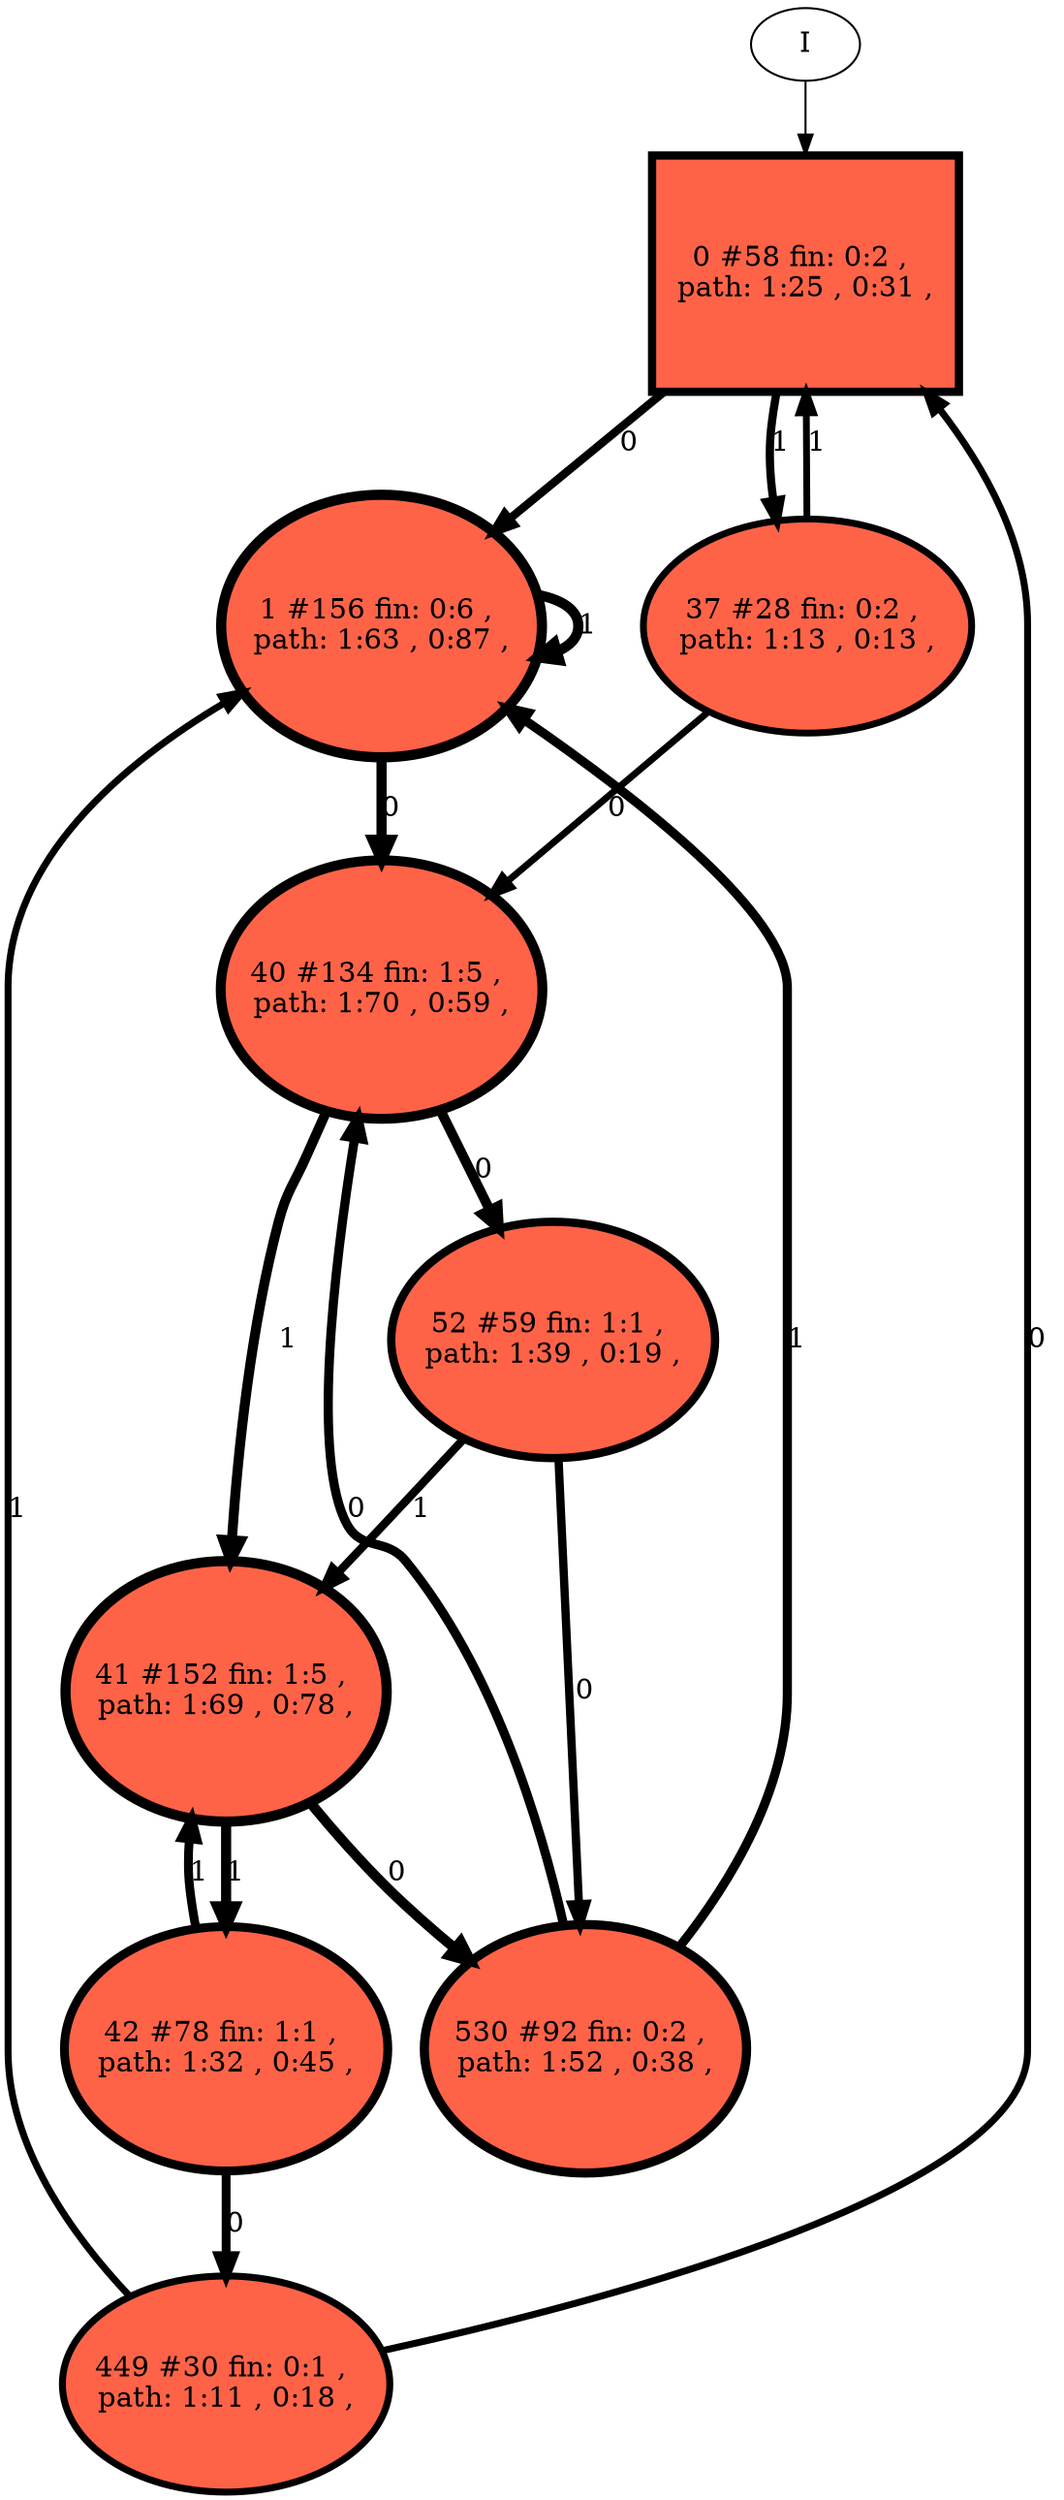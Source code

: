 // produced with flexfringe // 
digraph DFA {
	0 [label="root" shape=box];
		I -> 0;
	0 [ label="0 #58 fin: 0:2 , 
 path: 1:25 , 0:31 , " , style=filled, fillcolor="tomato", width=1.62483, height=1.62483, penwidth=4.07754];
		0 -> 1 [label="0 " , penwidth=4.07754 ];
		0 -> 37 [label="1 " , penwidth=4.07754 ];
	1 [ label="1 #156 fin: 0:6 , 
 path: 1:63 , 0:87 , " , style=filled, fillcolor="tomato", width=1.80109, height=1.80109, penwidth=5.05625];
		1 -> 40 [label="0 " , penwidth=5.05625 ];
		1 -> 1 [label="1 " , penwidth=5.05625 ];
	37 [ label="37 #28 fin: 0:2 , 
 path: 1:13 , 0:13 , " , style=filled, fillcolor="tomato", width=1.47414, height=1.47414, penwidth=3.3673];
		37 -> 40 [label="0 " , penwidth=3.3673 ];
		37 -> 0 [label="1 " , penwidth=3.3673 ];
	40 [ label="40 #134 fin: 1:5 , 
 path: 1:70 , 0:59 , " , style=filled, fillcolor="tomato", width=1.77585, height=1.77585, penwidth=4.90527];
		40 -> 52 [label="0 " , penwidth=4.90527 ];
		40 -> 41 [label="1 " , penwidth=4.90527 ];
	52 [ label="52 #59 fin: 1:1 , 
 path: 1:39 , 0:19 , " , style=filled, fillcolor="tomato", width=1.62813, height=1.62813, penwidth=4.09434];
		52 -> 530 [label="0 " , penwidth=4.09434 ];
		52 -> 41 [label="1 " , penwidth=4.09434 ];
	41 [ label="41 #152 fin: 1:5 , 
 path: 1:69 , 0:78 , " , style=filled, fillcolor="tomato", width=1.79682, height=1.79682, penwidth=5.03044];
		41 -> 530 [label="0 " , penwidth=5.03044 ];
		41 -> 42 [label="1 " , penwidth=5.03044 ];
	530 [ label="530 #92 fin: 0:2 , 
 path: 1:52 , 0:38 , " , style=filled, fillcolor="tomato", width=1.71066, height=1.71066, penwidth=4.5326];
		530 -> 40 [label="0 " , penwidth=4.5326 ];
		530 -> 1 [label="1 " , penwidth=4.5326 ];
	42 [ label="42 #78 fin: 1:1 , 
 path: 1:32 , 0:45 , " , style=filled, fillcolor="tomato", width=1.68073, height=1.68073, penwidth=4.36945];
		42 -> 449 [label="0 " , penwidth=4.36945 ];
		42 -> 41 [label="1 " , penwidth=4.36945 ];
	449 [ label="449 #30 fin: 0:1 , 
 path: 1:11 , 0:18 , " , style=filled, fillcolor="tomato", width=1.4893, height=1.4893, penwidth=3.43399];
		449 -> 0 [label="0 " , penwidth=3.43399 ];
		449 -> 1 [label="1 " , penwidth=3.43399 ];
}
